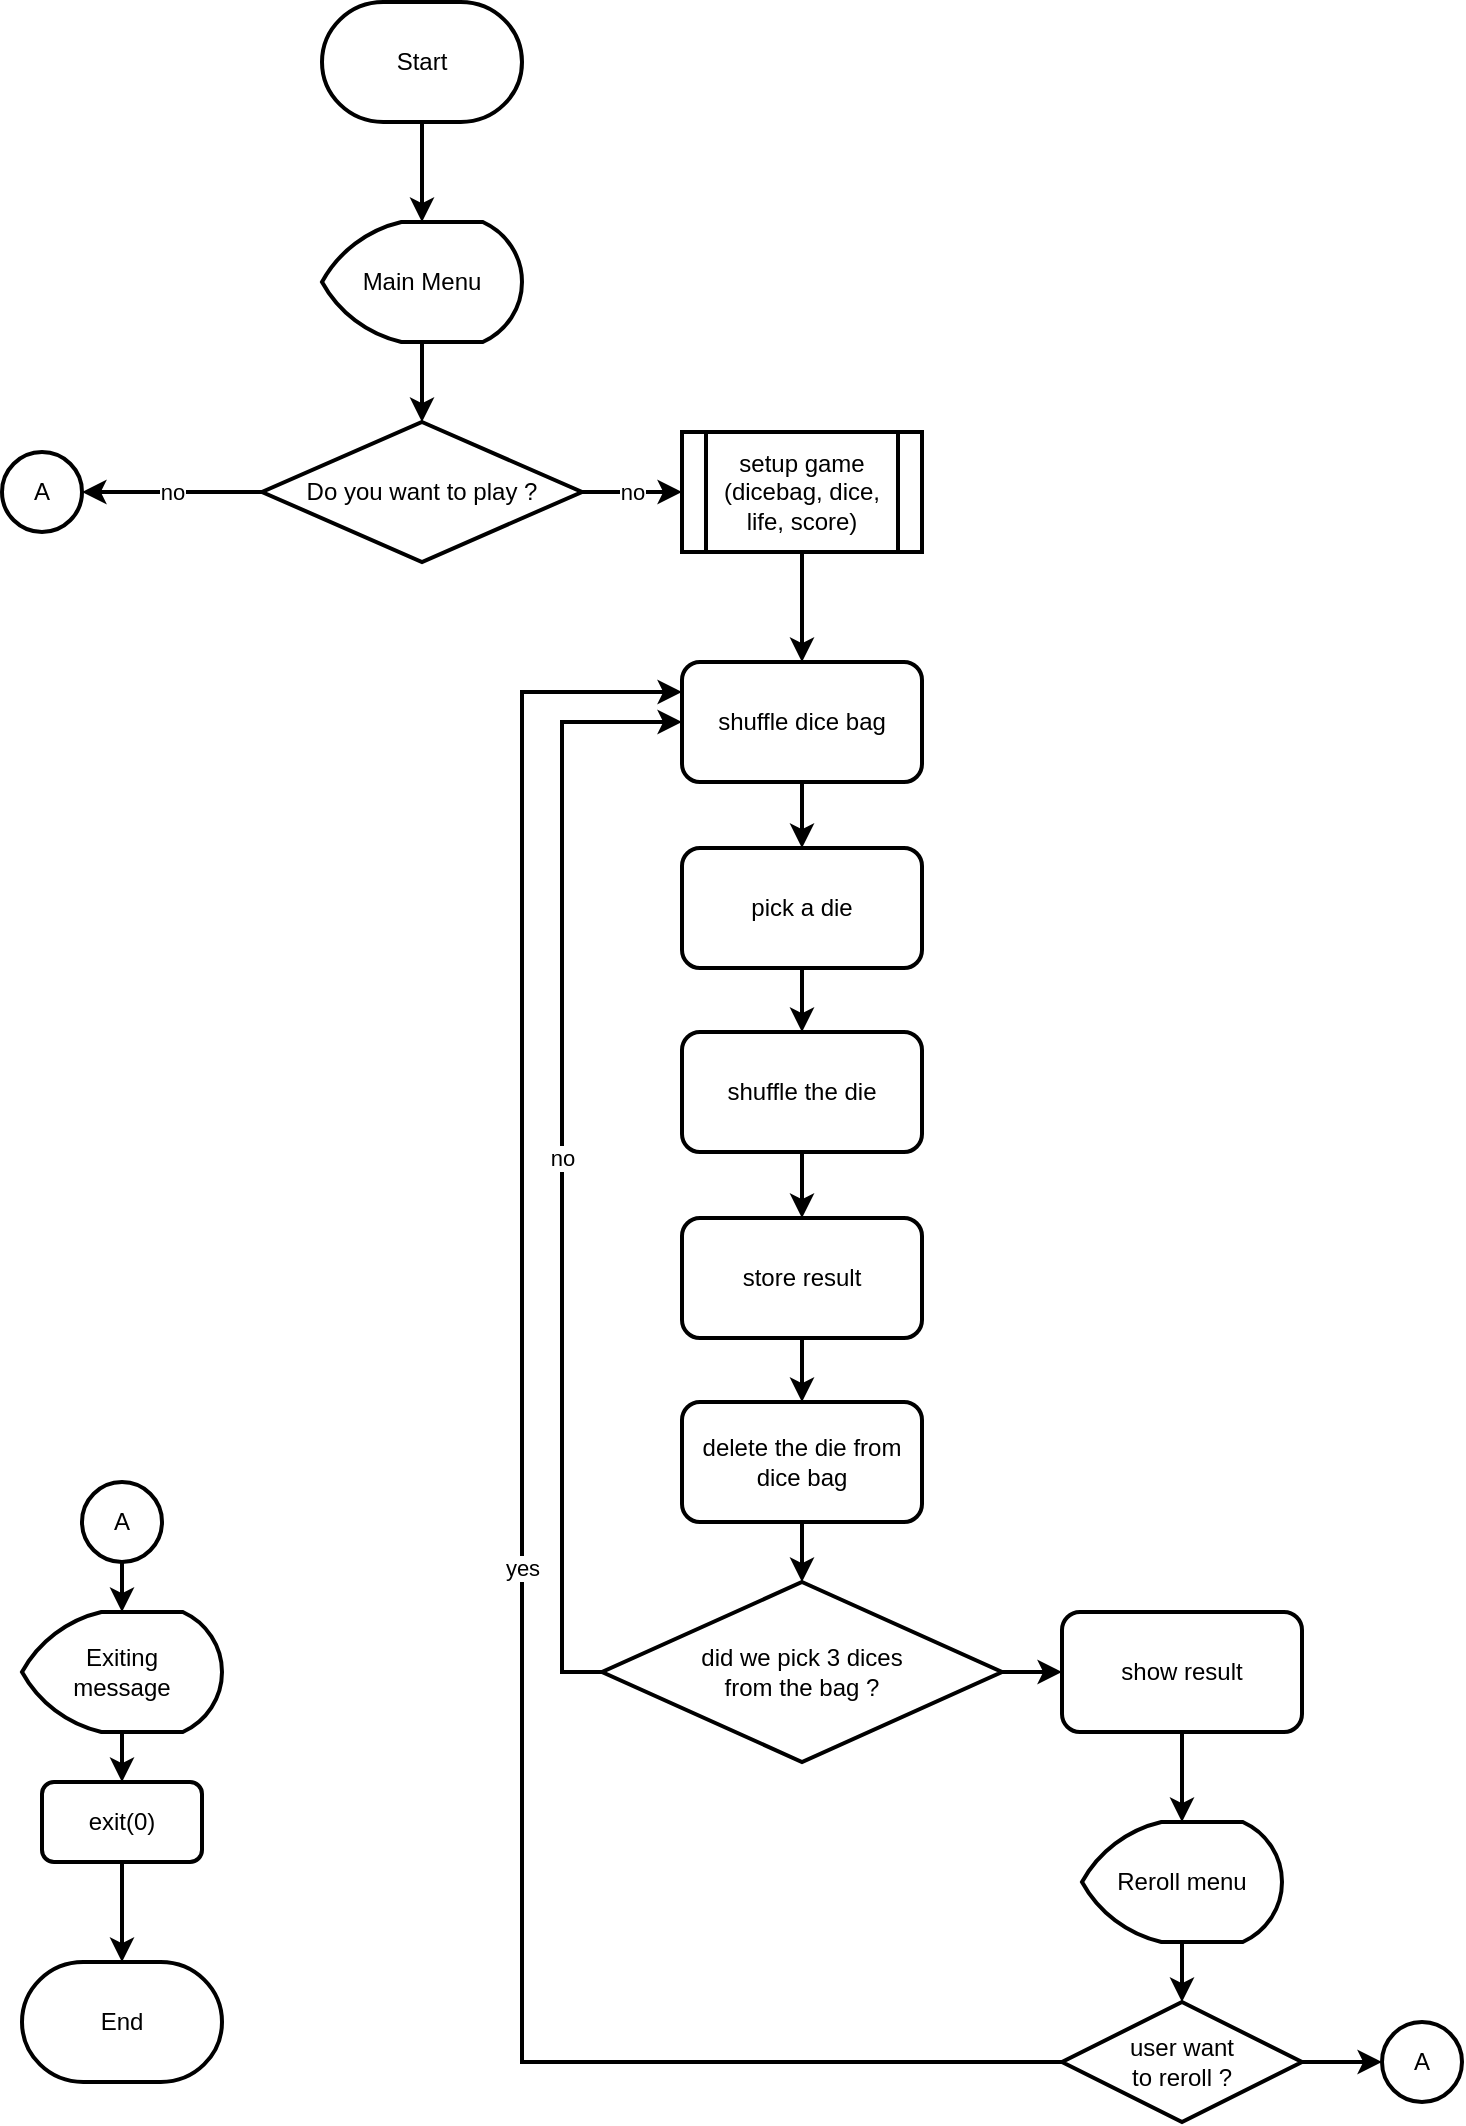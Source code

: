 <mxfile version="24.7.17">
  <diagram id="C5RBs43oDa-KdzZeNtuy" name="Page-1">
    <mxGraphModel dx="1434" dy="839" grid="1" gridSize="10" guides="1" tooltips="1" connect="1" arrows="1" fold="1" page="1" pageScale="1" pageWidth="827" pageHeight="1169" math="0" shadow="0">
      <root>
        <mxCell id="WIyWlLk6GJQsqaUBKTNV-0" />
        <mxCell id="WIyWlLk6GJQsqaUBKTNV-1" parent="WIyWlLk6GJQsqaUBKTNV-0" />
        <mxCell id="0mtI2GTyc8vv8E3f_8wC-0" value="Start" style="strokeWidth=2;html=1;shape=mxgraph.flowchart.terminator;whiteSpace=wrap;" vertex="1" parent="WIyWlLk6GJQsqaUBKTNV-1">
          <mxGeometry x="200" y="40" width="100" height="60" as="geometry" />
        </mxCell>
        <mxCell id="0mtI2GTyc8vv8E3f_8wC-4" style="edgeStyle=orthogonalEdgeStyle;rounded=0;orthogonalLoop=1;jettySize=auto;html=1;entryX=0.5;entryY=0;entryDx=0;entryDy=0;strokeWidth=2;" edge="1" parent="WIyWlLk6GJQsqaUBKTNV-1" source="0mtI2GTyc8vv8E3f_8wC-1" target="0mtI2GTyc8vv8E3f_8wC-3">
          <mxGeometry relative="1" as="geometry" />
        </mxCell>
        <mxCell id="0mtI2GTyc8vv8E3f_8wC-1" value="Main Menu" style="strokeWidth=2;html=1;shape=mxgraph.flowchart.display;whiteSpace=wrap;" vertex="1" parent="WIyWlLk6GJQsqaUBKTNV-1">
          <mxGeometry x="200" y="150" width="100" height="60" as="geometry" />
        </mxCell>
        <mxCell id="0mtI2GTyc8vv8E3f_8wC-2" style="edgeStyle=orthogonalEdgeStyle;rounded=0;orthogonalLoop=1;jettySize=auto;html=1;entryX=0.5;entryY=0;entryDx=0;entryDy=0;entryPerimeter=0;strokeWidth=2;" edge="1" parent="WIyWlLk6GJQsqaUBKTNV-1" source="0mtI2GTyc8vv8E3f_8wC-0" target="0mtI2GTyc8vv8E3f_8wC-1">
          <mxGeometry relative="1" as="geometry" />
        </mxCell>
        <mxCell id="0mtI2GTyc8vv8E3f_8wC-9" value="no" style="edgeStyle=orthogonalEdgeStyle;rounded=0;orthogonalLoop=1;jettySize=auto;html=1;entryX=1;entryY=0.5;entryDx=0;entryDy=0;strokeWidth=2;" edge="1" parent="WIyWlLk6GJQsqaUBKTNV-1" source="0mtI2GTyc8vv8E3f_8wC-3" target="0mtI2GTyc8vv8E3f_8wC-8">
          <mxGeometry relative="1" as="geometry" />
        </mxCell>
        <mxCell id="0mtI2GTyc8vv8E3f_8wC-11" value="no" style="edgeStyle=orthogonalEdgeStyle;rounded=0;orthogonalLoop=1;jettySize=auto;html=1;entryX=0;entryY=0.5;entryDx=0;entryDy=0;strokeWidth=2;" edge="1" parent="WIyWlLk6GJQsqaUBKTNV-1" source="0mtI2GTyc8vv8E3f_8wC-3" target="0mtI2GTyc8vv8E3f_8wC-10">
          <mxGeometry relative="1" as="geometry" />
        </mxCell>
        <mxCell id="0mtI2GTyc8vv8E3f_8wC-3" value="Do you want to play ?" style="rhombus;whiteSpace=wrap;html=1;strokeWidth=2;" vertex="1" parent="WIyWlLk6GJQsqaUBKTNV-1">
          <mxGeometry x="170" y="250" width="160" height="70" as="geometry" />
        </mxCell>
        <mxCell id="0mtI2GTyc8vv8E3f_8wC-8" value="A" style="ellipse;whiteSpace=wrap;html=1;aspect=fixed;strokeWidth=2;" vertex="1" parent="WIyWlLk6GJQsqaUBKTNV-1">
          <mxGeometry x="40" y="265" width="40" height="40" as="geometry" />
        </mxCell>
        <mxCell id="0mtI2GTyc8vv8E3f_8wC-14" style="edgeStyle=orthogonalEdgeStyle;rounded=0;orthogonalLoop=1;jettySize=auto;html=1;entryX=0.5;entryY=0;entryDx=0;entryDy=0;strokeWidth=2;" edge="1" parent="WIyWlLk6GJQsqaUBKTNV-1" source="0mtI2GTyc8vv8E3f_8wC-10" target="0mtI2GTyc8vv8E3f_8wC-12">
          <mxGeometry relative="1" as="geometry" />
        </mxCell>
        <mxCell id="0mtI2GTyc8vv8E3f_8wC-10" value="setup game&lt;div&gt;(dicebag, dice, life, score)&lt;/div&gt;" style="shape=process;whiteSpace=wrap;html=1;backgroundOutline=1;strokeWidth=2;" vertex="1" parent="WIyWlLk6GJQsqaUBKTNV-1">
          <mxGeometry x="380" y="255" width="120" height="60" as="geometry" />
        </mxCell>
        <mxCell id="0mtI2GTyc8vv8E3f_8wC-17" style="edgeStyle=orthogonalEdgeStyle;rounded=0;orthogonalLoop=1;jettySize=auto;html=1;strokeWidth=2;" edge="1" parent="WIyWlLk6GJQsqaUBKTNV-1" source="0mtI2GTyc8vv8E3f_8wC-12" target="0mtI2GTyc8vv8E3f_8wC-15">
          <mxGeometry relative="1" as="geometry" />
        </mxCell>
        <mxCell id="0mtI2GTyc8vv8E3f_8wC-12" value="shuffle dice bag" style="rounded=1;whiteSpace=wrap;html=1;strokeWidth=2;" vertex="1" parent="WIyWlLk6GJQsqaUBKTNV-1">
          <mxGeometry x="380" y="370" width="120" height="60" as="geometry" />
        </mxCell>
        <mxCell id="0mtI2GTyc8vv8E3f_8wC-18" style="edgeStyle=orthogonalEdgeStyle;rounded=0;orthogonalLoop=1;jettySize=auto;html=1;strokeWidth=2;" edge="1" parent="WIyWlLk6GJQsqaUBKTNV-1" source="0mtI2GTyc8vv8E3f_8wC-15" target="0mtI2GTyc8vv8E3f_8wC-16">
          <mxGeometry relative="1" as="geometry" />
        </mxCell>
        <mxCell id="0mtI2GTyc8vv8E3f_8wC-15" value="pick a die" style="rounded=1;whiteSpace=wrap;html=1;strokeWidth=2;" vertex="1" parent="WIyWlLk6GJQsqaUBKTNV-1">
          <mxGeometry x="380" y="463" width="120" height="60" as="geometry" />
        </mxCell>
        <mxCell id="0mtI2GTyc8vv8E3f_8wC-20" style="edgeStyle=orthogonalEdgeStyle;rounded=0;orthogonalLoop=1;jettySize=auto;html=1;strokeWidth=2;" edge="1" parent="WIyWlLk6GJQsqaUBKTNV-1" source="0mtI2GTyc8vv8E3f_8wC-16" target="0mtI2GTyc8vv8E3f_8wC-19">
          <mxGeometry relative="1" as="geometry" />
        </mxCell>
        <mxCell id="0mtI2GTyc8vv8E3f_8wC-16" value="shuffle the die" style="rounded=1;whiteSpace=wrap;html=1;strokeWidth=2;" vertex="1" parent="WIyWlLk6GJQsqaUBKTNV-1">
          <mxGeometry x="380" y="555" width="120" height="60" as="geometry" />
        </mxCell>
        <mxCell id="0mtI2GTyc8vv8E3f_8wC-22" style="edgeStyle=orthogonalEdgeStyle;rounded=0;orthogonalLoop=1;jettySize=auto;html=1;entryX=0.5;entryY=0;entryDx=0;entryDy=0;strokeWidth=2;" edge="1" parent="WIyWlLk6GJQsqaUBKTNV-1" source="0mtI2GTyc8vv8E3f_8wC-19" target="0mtI2GTyc8vv8E3f_8wC-21">
          <mxGeometry relative="1" as="geometry" />
        </mxCell>
        <mxCell id="0mtI2GTyc8vv8E3f_8wC-19" value="store result" style="rounded=1;whiteSpace=wrap;html=1;strokeWidth=2;" vertex="1" parent="WIyWlLk6GJQsqaUBKTNV-1">
          <mxGeometry x="380" y="648" width="120" height="60" as="geometry" />
        </mxCell>
        <mxCell id="0mtI2GTyc8vv8E3f_8wC-29" style="edgeStyle=orthogonalEdgeStyle;rounded=0;orthogonalLoop=1;jettySize=auto;html=1;entryX=0.5;entryY=0;entryDx=0;entryDy=0;strokeWidth=2;" edge="1" parent="WIyWlLk6GJQsqaUBKTNV-1" source="0mtI2GTyc8vv8E3f_8wC-21" target="0mtI2GTyc8vv8E3f_8wC-24">
          <mxGeometry relative="1" as="geometry" />
        </mxCell>
        <mxCell id="0mtI2GTyc8vv8E3f_8wC-21" value="delete the die from dice bag" style="rounded=1;whiteSpace=wrap;html=1;strokeWidth=2;" vertex="1" parent="WIyWlLk6GJQsqaUBKTNV-1">
          <mxGeometry x="380" y="740" width="120" height="60" as="geometry" />
        </mxCell>
        <mxCell id="0mtI2GTyc8vv8E3f_8wC-28" value="no" style="edgeStyle=orthogonalEdgeStyle;rounded=0;orthogonalLoop=1;jettySize=auto;html=1;entryX=0;entryY=0.5;entryDx=0;entryDy=0;exitX=0;exitY=0.5;exitDx=0;exitDy=0;strokeWidth=2;" edge="1" parent="WIyWlLk6GJQsqaUBKTNV-1" source="0mtI2GTyc8vv8E3f_8wC-24" target="0mtI2GTyc8vv8E3f_8wC-12">
          <mxGeometry relative="1" as="geometry">
            <mxPoint x="210" y="900" as="targetPoint" />
            <Array as="points">
              <mxPoint x="320" y="875" />
              <mxPoint x="320" y="400" />
            </Array>
          </mxGeometry>
        </mxCell>
        <mxCell id="0mtI2GTyc8vv8E3f_8wC-32" style="edgeStyle=orthogonalEdgeStyle;rounded=0;orthogonalLoop=1;jettySize=auto;html=1;entryX=0;entryY=0.5;entryDx=0;entryDy=0;strokeWidth=2;" edge="1" parent="WIyWlLk6GJQsqaUBKTNV-1" source="0mtI2GTyc8vv8E3f_8wC-24" target="0mtI2GTyc8vv8E3f_8wC-31">
          <mxGeometry relative="1" as="geometry" />
        </mxCell>
        <mxCell id="0mtI2GTyc8vv8E3f_8wC-24" value="did we pick 3 dices&lt;div&gt;from the bag ?&lt;/div&gt;" style="rhombus;whiteSpace=wrap;html=1;strokeWidth=2;" vertex="1" parent="WIyWlLk6GJQsqaUBKTNV-1">
          <mxGeometry x="340" y="830" width="200" height="90" as="geometry" />
        </mxCell>
        <mxCell id="0mtI2GTyc8vv8E3f_8wC-31" value="show result" style="rounded=1;whiteSpace=wrap;html=1;strokeWidth=2;" vertex="1" parent="WIyWlLk6GJQsqaUBKTNV-1">
          <mxGeometry x="570" y="845" width="120" height="60" as="geometry" />
        </mxCell>
        <mxCell id="0mtI2GTyc8vv8E3f_8wC-37" style="edgeStyle=orthogonalEdgeStyle;rounded=0;orthogonalLoop=1;jettySize=auto;html=1;strokeWidth=2;" edge="1" parent="WIyWlLk6GJQsqaUBKTNV-1" source="0mtI2GTyc8vv8E3f_8wC-34" target="0mtI2GTyc8vv8E3f_8wC-36">
          <mxGeometry relative="1" as="geometry" />
        </mxCell>
        <mxCell id="0mtI2GTyc8vv8E3f_8wC-34" value="Reroll menu" style="strokeWidth=2;html=1;shape=mxgraph.flowchart.display;whiteSpace=wrap;" vertex="1" parent="WIyWlLk6GJQsqaUBKTNV-1">
          <mxGeometry x="580" y="950" width="100" height="60" as="geometry" />
        </mxCell>
        <mxCell id="0mtI2GTyc8vv8E3f_8wC-35" style="edgeStyle=orthogonalEdgeStyle;rounded=0;orthogonalLoop=1;jettySize=auto;html=1;entryX=0.5;entryY=0;entryDx=0;entryDy=0;entryPerimeter=0;strokeWidth=2;" edge="1" parent="WIyWlLk6GJQsqaUBKTNV-1" source="0mtI2GTyc8vv8E3f_8wC-31" target="0mtI2GTyc8vv8E3f_8wC-34">
          <mxGeometry relative="1" as="geometry" />
        </mxCell>
        <mxCell id="0mtI2GTyc8vv8E3f_8wC-38" value="yes" style="edgeStyle=orthogonalEdgeStyle;rounded=0;orthogonalLoop=1;jettySize=auto;html=1;entryX=0;entryY=0.25;entryDx=0;entryDy=0;strokeWidth=2;" edge="1" parent="WIyWlLk6GJQsqaUBKTNV-1" source="0mtI2GTyc8vv8E3f_8wC-36" target="0mtI2GTyc8vv8E3f_8wC-12">
          <mxGeometry relative="1" as="geometry">
            <Array as="points">
              <mxPoint x="300" y="1070" />
              <mxPoint x="300" y="385" />
            </Array>
          </mxGeometry>
        </mxCell>
        <mxCell id="0mtI2GTyc8vv8E3f_8wC-41" value="" style="edgeStyle=orthogonalEdgeStyle;rounded=0;orthogonalLoop=1;jettySize=auto;html=1;strokeWidth=2;" edge="1" parent="WIyWlLk6GJQsqaUBKTNV-1" source="0mtI2GTyc8vv8E3f_8wC-36" target="0mtI2GTyc8vv8E3f_8wC-40">
          <mxGeometry relative="1" as="geometry" />
        </mxCell>
        <mxCell id="0mtI2GTyc8vv8E3f_8wC-36" value="user want&lt;div&gt;to reroll ?&lt;/div&gt;" style="rhombus;whiteSpace=wrap;html=1;strokeWidth=2;" vertex="1" parent="WIyWlLk6GJQsqaUBKTNV-1">
          <mxGeometry x="570" y="1040" width="120" height="60" as="geometry" />
        </mxCell>
        <mxCell id="0mtI2GTyc8vv8E3f_8wC-40" value="A" style="ellipse;whiteSpace=wrap;html=1;strokeWidth=2;" vertex="1" parent="WIyWlLk6GJQsqaUBKTNV-1">
          <mxGeometry x="730" y="1050" width="40" height="40" as="geometry" />
        </mxCell>
        <mxCell id="0mtI2GTyc8vv8E3f_8wC-43" style="edgeStyle=orthogonalEdgeStyle;rounded=0;orthogonalLoop=1;jettySize=auto;html=1;entryX=0.5;entryY=0;entryDx=0;entryDy=0;entryPerimeter=0;strokeWidth=2;" edge="1" parent="WIyWlLk6GJQsqaUBKTNV-1" source="0mtI2GTyc8vv8E3f_8wC-42" target="0mtI2GTyc8vv8E3f_8wC-44">
          <mxGeometry relative="1" as="geometry">
            <mxPoint x="110" y="850" as="targetPoint" />
          </mxGeometry>
        </mxCell>
        <mxCell id="0mtI2GTyc8vv8E3f_8wC-42" value="A" style="ellipse;whiteSpace=wrap;html=1;strokeWidth=2;" vertex="1" parent="WIyWlLk6GJQsqaUBKTNV-1">
          <mxGeometry x="80" y="780" width="40" height="40" as="geometry" />
        </mxCell>
        <mxCell id="0mtI2GTyc8vv8E3f_8wC-47" style="edgeStyle=orthogonalEdgeStyle;rounded=0;orthogonalLoop=1;jettySize=auto;html=1;entryX=0.5;entryY=0;entryDx=0;entryDy=0;strokeWidth=2;" edge="1" parent="WIyWlLk6GJQsqaUBKTNV-1" source="0mtI2GTyc8vv8E3f_8wC-44" target="0mtI2GTyc8vv8E3f_8wC-46">
          <mxGeometry relative="1" as="geometry" />
        </mxCell>
        <mxCell id="0mtI2GTyc8vv8E3f_8wC-44" value="Exiting&lt;div&gt;message&lt;/div&gt;" style="strokeWidth=2;html=1;shape=mxgraph.flowchart.display;whiteSpace=wrap;" vertex="1" parent="WIyWlLk6GJQsqaUBKTNV-1">
          <mxGeometry x="50" y="845" width="100" height="60" as="geometry" />
        </mxCell>
        <mxCell id="0mtI2GTyc8vv8E3f_8wC-49" style="edgeStyle=orthogonalEdgeStyle;rounded=0;orthogonalLoop=1;jettySize=auto;html=1;strokeWidth=2;" edge="1" parent="WIyWlLk6GJQsqaUBKTNV-1" source="0mtI2GTyc8vv8E3f_8wC-46" target="0mtI2GTyc8vv8E3f_8wC-48">
          <mxGeometry relative="1" as="geometry" />
        </mxCell>
        <mxCell id="0mtI2GTyc8vv8E3f_8wC-46" value="exit(0)" style="rounded=1;whiteSpace=wrap;html=1;strokeWidth=2;" vertex="1" parent="WIyWlLk6GJQsqaUBKTNV-1">
          <mxGeometry x="60" y="930" width="80" height="40" as="geometry" />
        </mxCell>
        <mxCell id="0mtI2GTyc8vv8E3f_8wC-48" value="End" style="strokeWidth=2;html=1;shape=mxgraph.flowchart.terminator;whiteSpace=wrap;" vertex="1" parent="WIyWlLk6GJQsqaUBKTNV-1">
          <mxGeometry x="50" y="1020" width="100" height="60" as="geometry" />
        </mxCell>
      </root>
    </mxGraphModel>
  </diagram>
</mxfile>
